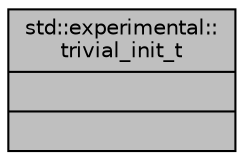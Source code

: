 digraph "std::experimental::trivial_init_t"
{
 // INTERACTIVE_SVG=YES
  edge [fontname="Helvetica",fontsize="10",labelfontname="Helvetica",labelfontsize="10"];
  node [fontname="Helvetica",fontsize="10",shape=record];
  Node1 [label="{std::experimental::\ltrivial_init_t\n||}",height=0.2,width=0.4,color="black", fillcolor="grey75", style="filled", fontcolor="black"];
}
